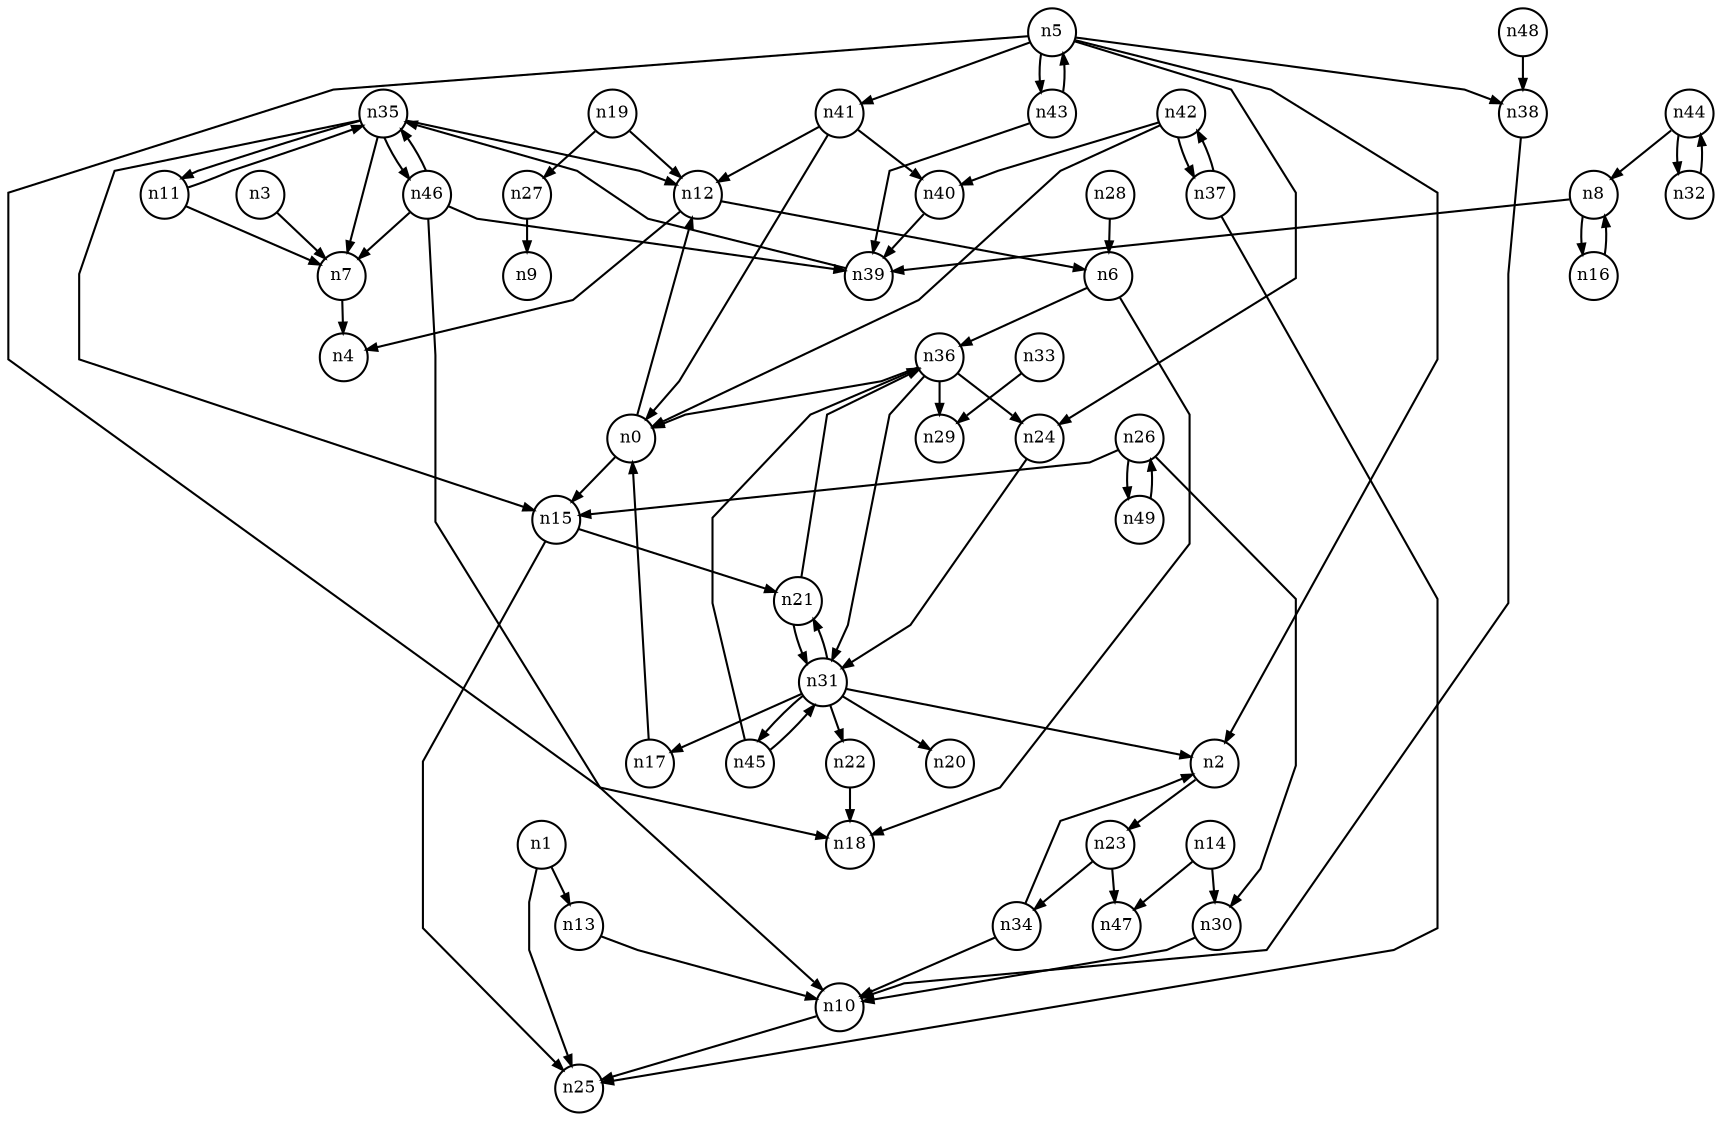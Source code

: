 digraph G{
splines=polyline;
ranksep=0.22;
nodesep=0.22;
nodesize=0.16;
fontsize=8
edge [arrowsize=0.5]
node [fontsize=8 shape=circle width=0.32 fixedsize=shape];

n12 -> n4
n12 -> n6
n0 -> n12
n0 -> n15
n15 -> n25
n15 -> n21
n13 -> n10
n1 -> n13
n1 -> n25
n7 -> n4
n3 -> n7
n2 -> n23
n5 -> n2
n5 -> n18
n5 -> n24
n5 -> n38
n5 -> n41
n5 -> n43
n24 -> n31
n38 -> n10
n41 -> n0
n41 -> n12
n41 -> n40
n43 -> n39
n43 -> n5
n6 -> n18
n6 -> n36
n39 -> n35
n8 -> n39
n8 -> n16
n10 -> n25
n11 -> n7
n11 -> n35
n35 -> n7
n35 -> n12
n35 -> n15
n35 -> n46
n35 -> n11
n30 -> n10
n14 -> n30
n14 -> n47
n16 -> n8
n17 -> n0
n19 -> n12
n19 -> n27
n27 -> n9
n31 -> n2
n31 -> n17
n31 -> n20
n31 -> n22
n31 -> n45
n31 -> n21
n21 -> n31
n21 -> n36
n36 -> n0
n36 -> n24
n36 -> n29
n36 -> n31
n22 -> n18
n34 -> n2
n34 -> n10
n23 -> n34
n23 -> n47
n26 -> n15
n26 -> n30
n26 -> n49
n49 -> n26
n28 -> n6
n45 -> n36
n45 -> n31
n33 -> n29
n46 -> n7
n46 -> n10
n46 -> n39
n46 -> n35
n37 -> n25
n37 -> n42
n40 -> n39
n42 -> n0
n42 -> n37
n42 -> n40
n44 -> n8
n44 -> n32
n32 -> n44
n48 -> n38
}
